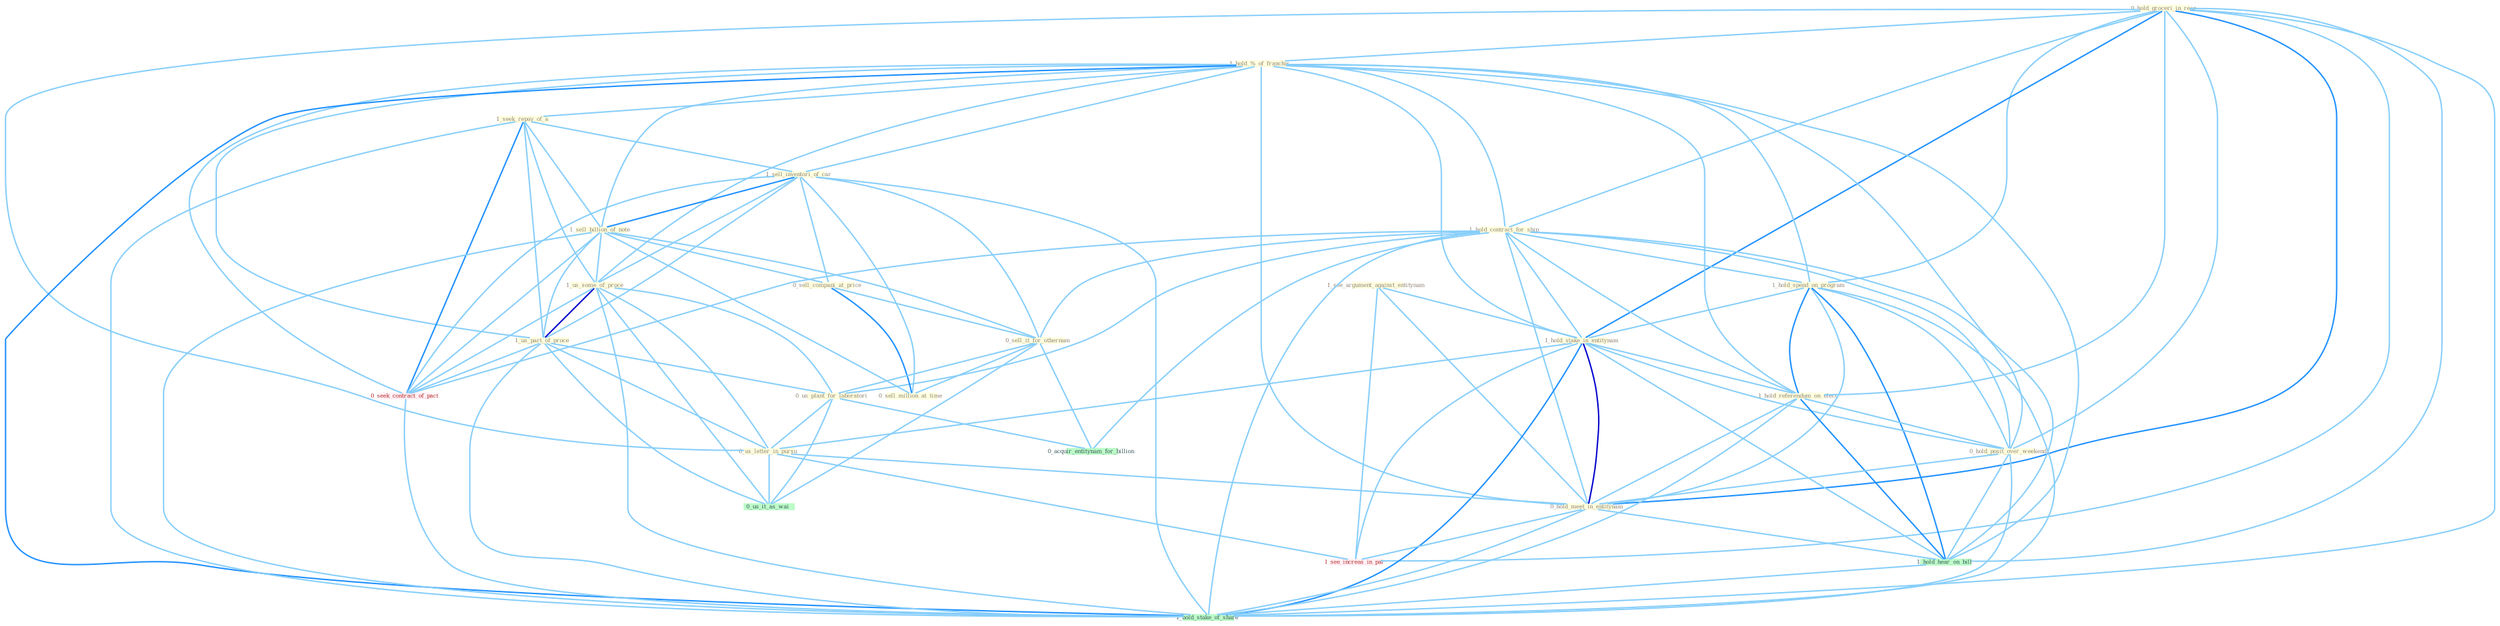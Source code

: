 Graph G{ 
    node
    [shape=polygon,style=filled,width=.5,height=.06,color="#BDFCC9",fixedsize=true,fontsize=4,
    fontcolor="#2f4f4f"];
    {node
    [color="#ffffe0", fontcolor="#8b7d6b"] "0_hold_groceri_in_rear " "1_see_argument_against_entitynam " "1_hold_%_of_franchis " "1_seek_repay_of_a " "1_sell_inventori_of_car " "1_sell_billion_of_note " "1_hold_contract_for_ship " "0_sell_compani_at_price " "1_hold_spend_on_program " "0_sell_it_for_othernum " "1_hold_stake_in_entitynam " "1_us_some_of_proce " "1_hold_referendum_on_elect " "1_us_part_of_proce " "0_us_plant_for_laboratori " "0_sell_million_at_time " "0_hold_posit_over_weekend " "0_us_letter_in_pursu " "0_hold_meet_in_entitynam "}
{node [color="#fff0f5", fontcolor="#b22222"] "0_seek_contract_of_pact " "1_see_increas_in_pai "}
edge [color="#B0E2FF"];

	"0_hold_groceri_in_rear " -- "1_hold_%_of_franchis " [w="1", color="#87cefa" ];
	"0_hold_groceri_in_rear " -- "1_hold_contract_for_ship " [w="1", color="#87cefa" ];
	"0_hold_groceri_in_rear " -- "1_hold_spend_on_program " [w="1", color="#87cefa" ];
	"0_hold_groceri_in_rear " -- "1_hold_stake_in_entitynam " [w="2", color="#1e90ff" , len=0.8];
	"0_hold_groceri_in_rear " -- "1_hold_referendum_on_elect " [w="1", color="#87cefa" ];
	"0_hold_groceri_in_rear " -- "0_hold_posit_over_weekend " [w="1", color="#87cefa" ];
	"0_hold_groceri_in_rear " -- "0_us_letter_in_pursu " [w="1", color="#87cefa" ];
	"0_hold_groceri_in_rear " -- "0_hold_meet_in_entitynam " [w="2", color="#1e90ff" , len=0.8];
	"0_hold_groceri_in_rear " -- "1_see_increas_in_pai " [w="1", color="#87cefa" ];
	"0_hold_groceri_in_rear " -- "1_hold_hear_on_bill " [w="1", color="#87cefa" ];
	"0_hold_groceri_in_rear " -- "1_hold_stake_of_share " [w="1", color="#87cefa" ];
	"1_see_argument_against_entitynam " -- "1_hold_stake_in_entitynam " [w="1", color="#87cefa" ];
	"1_see_argument_against_entitynam " -- "0_hold_meet_in_entitynam " [w="1", color="#87cefa" ];
	"1_see_argument_against_entitynam " -- "1_see_increas_in_pai " [w="1", color="#87cefa" ];
	"1_hold_%_of_franchis " -- "1_seek_repay_of_a " [w="1", color="#87cefa" ];
	"1_hold_%_of_franchis " -- "1_sell_inventori_of_car " [w="1", color="#87cefa" ];
	"1_hold_%_of_franchis " -- "1_sell_billion_of_note " [w="1", color="#87cefa" ];
	"1_hold_%_of_franchis " -- "1_hold_contract_for_ship " [w="1", color="#87cefa" ];
	"1_hold_%_of_franchis " -- "1_hold_spend_on_program " [w="1", color="#87cefa" ];
	"1_hold_%_of_franchis " -- "1_hold_stake_in_entitynam " [w="1", color="#87cefa" ];
	"1_hold_%_of_franchis " -- "1_us_some_of_proce " [w="1", color="#87cefa" ];
	"1_hold_%_of_franchis " -- "1_hold_referendum_on_elect " [w="1", color="#87cefa" ];
	"1_hold_%_of_franchis " -- "1_us_part_of_proce " [w="1", color="#87cefa" ];
	"1_hold_%_of_franchis " -- "0_hold_posit_over_weekend " [w="1", color="#87cefa" ];
	"1_hold_%_of_franchis " -- "0_hold_meet_in_entitynam " [w="1", color="#87cefa" ];
	"1_hold_%_of_franchis " -- "0_seek_contract_of_pact " [w="1", color="#87cefa" ];
	"1_hold_%_of_franchis " -- "1_hold_hear_on_bill " [w="1", color="#87cefa" ];
	"1_hold_%_of_franchis " -- "1_hold_stake_of_share " [w="2", color="#1e90ff" , len=0.8];
	"1_seek_repay_of_a " -- "1_sell_inventori_of_car " [w="1", color="#87cefa" ];
	"1_seek_repay_of_a " -- "1_sell_billion_of_note " [w="1", color="#87cefa" ];
	"1_seek_repay_of_a " -- "1_us_some_of_proce " [w="1", color="#87cefa" ];
	"1_seek_repay_of_a " -- "1_us_part_of_proce " [w="1", color="#87cefa" ];
	"1_seek_repay_of_a " -- "0_seek_contract_of_pact " [w="2", color="#1e90ff" , len=0.8];
	"1_seek_repay_of_a " -- "1_hold_stake_of_share " [w="1", color="#87cefa" ];
	"1_sell_inventori_of_car " -- "1_sell_billion_of_note " [w="2", color="#1e90ff" , len=0.8];
	"1_sell_inventori_of_car " -- "0_sell_compani_at_price " [w="1", color="#87cefa" ];
	"1_sell_inventori_of_car " -- "0_sell_it_for_othernum " [w="1", color="#87cefa" ];
	"1_sell_inventori_of_car " -- "1_us_some_of_proce " [w="1", color="#87cefa" ];
	"1_sell_inventori_of_car " -- "1_us_part_of_proce " [w="1", color="#87cefa" ];
	"1_sell_inventori_of_car " -- "0_sell_million_at_time " [w="1", color="#87cefa" ];
	"1_sell_inventori_of_car " -- "0_seek_contract_of_pact " [w="1", color="#87cefa" ];
	"1_sell_inventori_of_car " -- "1_hold_stake_of_share " [w="1", color="#87cefa" ];
	"1_sell_billion_of_note " -- "0_sell_compani_at_price " [w="1", color="#87cefa" ];
	"1_sell_billion_of_note " -- "0_sell_it_for_othernum " [w="1", color="#87cefa" ];
	"1_sell_billion_of_note " -- "1_us_some_of_proce " [w="1", color="#87cefa" ];
	"1_sell_billion_of_note " -- "1_us_part_of_proce " [w="1", color="#87cefa" ];
	"1_sell_billion_of_note " -- "0_sell_million_at_time " [w="1", color="#87cefa" ];
	"1_sell_billion_of_note " -- "0_seek_contract_of_pact " [w="1", color="#87cefa" ];
	"1_sell_billion_of_note " -- "1_hold_stake_of_share " [w="1", color="#87cefa" ];
	"1_hold_contract_for_ship " -- "1_hold_spend_on_program " [w="1", color="#87cefa" ];
	"1_hold_contract_for_ship " -- "0_sell_it_for_othernum " [w="1", color="#87cefa" ];
	"1_hold_contract_for_ship " -- "1_hold_stake_in_entitynam " [w="1", color="#87cefa" ];
	"1_hold_contract_for_ship " -- "1_hold_referendum_on_elect " [w="1", color="#87cefa" ];
	"1_hold_contract_for_ship " -- "0_us_plant_for_laboratori " [w="1", color="#87cefa" ];
	"1_hold_contract_for_ship " -- "0_hold_posit_over_weekend " [w="1", color="#87cefa" ];
	"1_hold_contract_for_ship " -- "0_hold_meet_in_entitynam " [w="1", color="#87cefa" ];
	"1_hold_contract_for_ship " -- "0_seek_contract_of_pact " [w="1", color="#87cefa" ];
	"1_hold_contract_for_ship " -- "0_acquir_entitynam_for_billion " [w="1", color="#87cefa" ];
	"1_hold_contract_for_ship " -- "1_hold_hear_on_bill " [w="1", color="#87cefa" ];
	"1_hold_contract_for_ship " -- "1_hold_stake_of_share " [w="1", color="#87cefa" ];
	"0_sell_compani_at_price " -- "0_sell_it_for_othernum " [w="1", color="#87cefa" ];
	"0_sell_compani_at_price " -- "0_sell_million_at_time " [w="2", color="#1e90ff" , len=0.8];
	"1_hold_spend_on_program " -- "1_hold_stake_in_entitynam " [w="1", color="#87cefa" ];
	"1_hold_spend_on_program " -- "1_hold_referendum_on_elect " [w="2", color="#1e90ff" , len=0.8];
	"1_hold_spend_on_program " -- "0_hold_posit_over_weekend " [w="1", color="#87cefa" ];
	"1_hold_spend_on_program " -- "0_hold_meet_in_entitynam " [w="1", color="#87cefa" ];
	"1_hold_spend_on_program " -- "1_hold_hear_on_bill " [w="2", color="#1e90ff" , len=0.8];
	"1_hold_spend_on_program " -- "1_hold_stake_of_share " [w="1", color="#87cefa" ];
	"0_sell_it_for_othernum " -- "0_us_plant_for_laboratori " [w="1", color="#87cefa" ];
	"0_sell_it_for_othernum " -- "0_sell_million_at_time " [w="1", color="#87cefa" ];
	"0_sell_it_for_othernum " -- "0_us_it_as_wai " [w="1", color="#87cefa" ];
	"0_sell_it_for_othernum " -- "0_acquir_entitynam_for_billion " [w="1", color="#87cefa" ];
	"1_hold_stake_in_entitynam " -- "1_hold_referendum_on_elect " [w="1", color="#87cefa" ];
	"1_hold_stake_in_entitynam " -- "0_hold_posit_over_weekend " [w="1", color="#87cefa" ];
	"1_hold_stake_in_entitynam " -- "0_us_letter_in_pursu " [w="1", color="#87cefa" ];
	"1_hold_stake_in_entitynam " -- "0_hold_meet_in_entitynam " [w="3", color="#0000cd" , len=0.6];
	"1_hold_stake_in_entitynam " -- "1_see_increas_in_pai " [w="1", color="#87cefa" ];
	"1_hold_stake_in_entitynam " -- "1_hold_hear_on_bill " [w="1", color="#87cefa" ];
	"1_hold_stake_in_entitynam " -- "1_hold_stake_of_share " [w="2", color="#1e90ff" , len=0.8];
	"1_us_some_of_proce " -- "1_us_part_of_proce " [w="3", color="#0000cd" , len=0.6];
	"1_us_some_of_proce " -- "0_us_plant_for_laboratori " [w="1", color="#87cefa" ];
	"1_us_some_of_proce " -- "0_us_letter_in_pursu " [w="1", color="#87cefa" ];
	"1_us_some_of_proce " -- "0_seek_contract_of_pact " [w="1", color="#87cefa" ];
	"1_us_some_of_proce " -- "0_us_it_as_wai " [w="1", color="#87cefa" ];
	"1_us_some_of_proce " -- "1_hold_stake_of_share " [w="1", color="#87cefa" ];
	"1_hold_referendum_on_elect " -- "0_hold_posit_over_weekend " [w="1", color="#87cefa" ];
	"1_hold_referendum_on_elect " -- "0_hold_meet_in_entitynam " [w="1", color="#87cefa" ];
	"1_hold_referendum_on_elect " -- "1_hold_hear_on_bill " [w="2", color="#1e90ff" , len=0.8];
	"1_hold_referendum_on_elect " -- "1_hold_stake_of_share " [w="1", color="#87cefa" ];
	"1_us_part_of_proce " -- "0_us_plant_for_laboratori " [w="1", color="#87cefa" ];
	"1_us_part_of_proce " -- "0_us_letter_in_pursu " [w="1", color="#87cefa" ];
	"1_us_part_of_proce " -- "0_seek_contract_of_pact " [w="1", color="#87cefa" ];
	"1_us_part_of_proce " -- "0_us_it_as_wai " [w="1", color="#87cefa" ];
	"1_us_part_of_proce " -- "1_hold_stake_of_share " [w="1", color="#87cefa" ];
	"0_us_plant_for_laboratori " -- "0_us_letter_in_pursu " [w="1", color="#87cefa" ];
	"0_us_plant_for_laboratori " -- "0_us_it_as_wai " [w="1", color="#87cefa" ];
	"0_us_plant_for_laboratori " -- "0_acquir_entitynam_for_billion " [w="1", color="#87cefa" ];
	"0_hold_posit_over_weekend " -- "0_hold_meet_in_entitynam " [w="1", color="#87cefa" ];
	"0_hold_posit_over_weekend " -- "1_hold_hear_on_bill " [w="1", color="#87cefa" ];
	"0_hold_posit_over_weekend " -- "1_hold_stake_of_share " [w="1", color="#87cefa" ];
	"0_us_letter_in_pursu " -- "0_hold_meet_in_entitynam " [w="1", color="#87cefa" ];
	"0_us_letter_in_pursu " -- "0_us_it_as_wai " [w="1", color="#87cefa" ];
	"0_us_letter_in_pursu " -- "1_see_increas_in_pai " [w="1", color="#87cefa" ];
	"0_hold_meet_in_entitynam " -- "1_see_increas_in_pai " [w="1", color="#87cefa" ];
	"0_hold_meet_in_entitynam " -- "1_hold_hear_on_bill " [w="1", color="#87cefa" ];
	"0_hold_meet_in_entitynam " -- "1_hold_stake_of_share " [w="1", color="#87cefa" ];
	"0_seek_contract_of_pact " -- "1_hold_stake_of_share " [w="1", color="#87cefa" ];
	"1_hold_hear_on_bill " -- "1_hold_stake_of_share " [w="1", color="#87cefa" ];
}